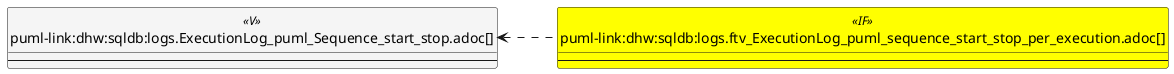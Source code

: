 @startuml
left to right direction
'top to bottom direction
hide circle
'avoide "." issues:
set namespaceSeparator none


skinparam class {
  BackgroundColor White
  BackgroundColor<<FN>> Yellow
  BackgroundColor<<FS>> Yellow
  BackgroundColor<<FT>> LightGray
  BackgroundColor<<IF>> Yellow
  BackgroundColor<<IS>> Yellow
  BackgroundColor<<P>> Aqua
  BackgroundColor<<PC>> Aqua
  BackgroundColor<<SN>> Yellow
  BackgroundColor<<SO>> SlateBlue
  BackgroundColor<<TF>> LightGray
  BackgroundColor<<TR>> Tomato
  BackgroundColor<<U>> White
  BackgroundColor<<V>> WhiteSmoke
  BackgroundColor<<X>> Aqua
  BackgroundColor<<external>> AliceBlue
}


entity "puml-link:dhw:sqldb:logs.ExecutionLog_puml_Sequence_start_stop.adoc[]" as logs.ExecutionLog_puml_Sequence_start_stop << V >> {
  --
}

entity "puml-link:dhw:sqldb:logs.ftv_ExecutionLog_puml_sequence_start_stop_per_execution.adoc[]" as logs.ftv_ExecutionLog_puml_sequence_start_stop_per_execution << IF >> {
  --
}

logs.ExecutionLog_puml_Sequence_start_stop <.. logs.ftv_ExecutionLog_puml_sequence_start_stop_per_execution
@enduml

